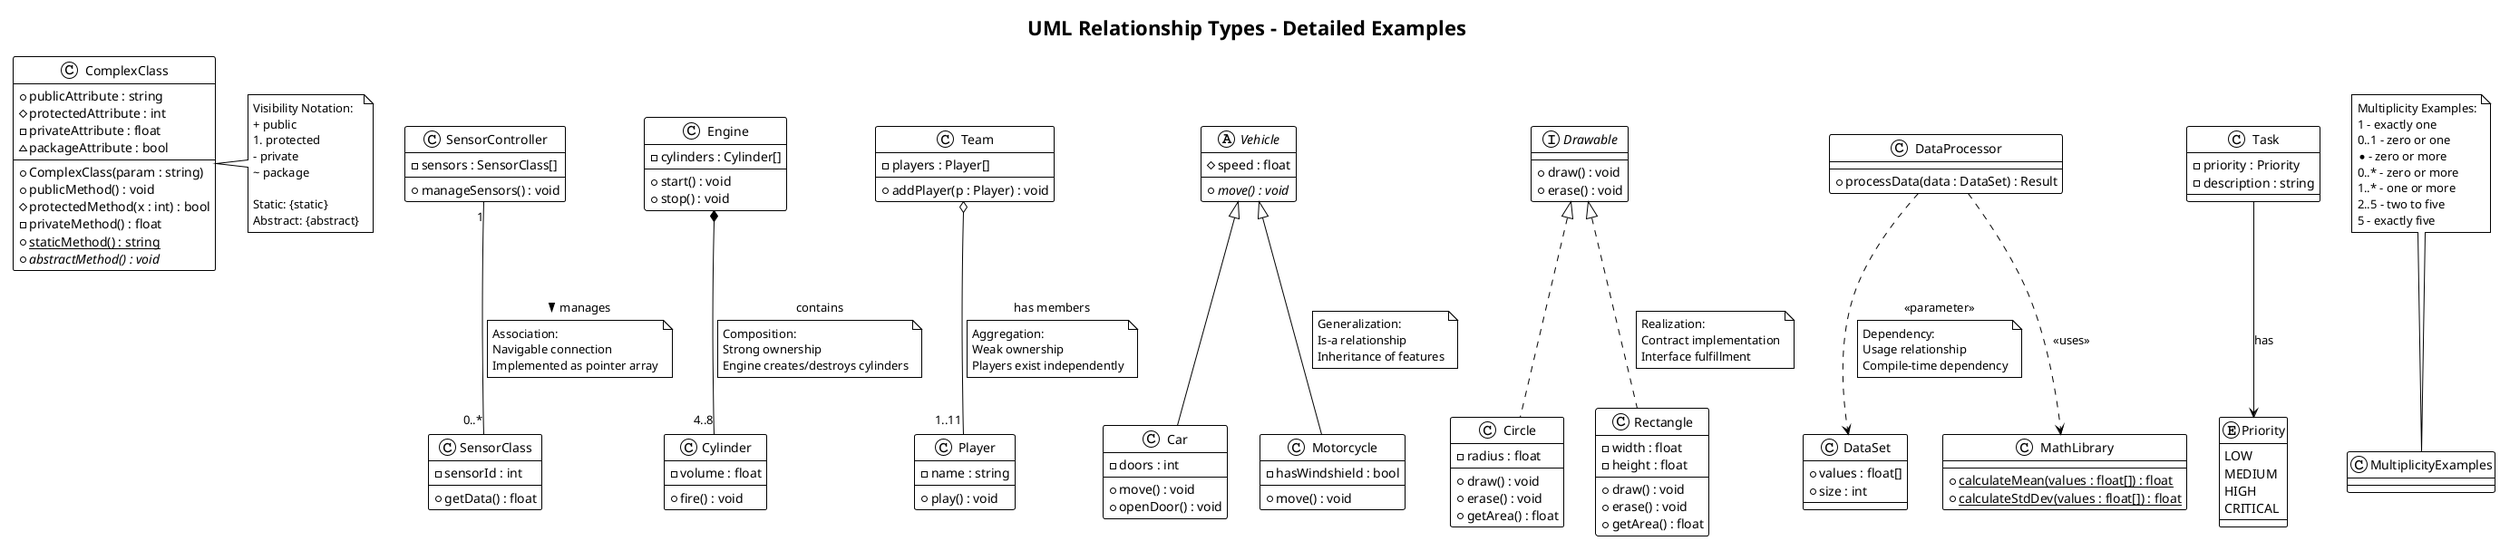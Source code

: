 @startuml RelationshipExamples
!theme plain
title UML Relationship Types - Detailed Examples

' Association Example
class SensorController {
  -sensors : SensorClass[]
  +manageSensors() : void
}

class SensorClass {
  -sensorId : int
  +getData() : float
}

' Composition Example  
class Engine {
  -cylinders : Cylinder[]
  +start() : void
  +stop() : void
}

class Cylinder {
  -volume : float
  +fire() : void
}

' Aggregation Example
class Team {
  -players : Player[]
  +addPlayer(p : Player) : void
}

class Player {
  -name : string
  +play() : void
}

' Generalization Example
abstract class Vehicle {
  #speed : float
  +{abstract} move() : void
}

class Car {
  -doors : int
  +move() : void
  +openDoor() : void
}

class Motorcycle {
  -hasWindshield : bool
  +move() : void
}

' Realization Example
interface Drawable {
  +draw() : void
  +erase() : void
}

class Circle {
  -radius : float
  +draw() : void
  +erase() : void
  +getArea() : float
}

class Rectangle {
  -width : float
  -height : float
  +draw() : void
  +erase() : void
  +getArea() : float
}

' Dependency Example
class DataProcessor {
  +processData(data : DataSet) : Result
}

class DataSet {
  +values : float[]
  +size : int
}

class MathLibrary {
  +{static} calculateMean(values : float[]) : float
  +{static} calculateStdDev(values : float[]) : float
}

' Type Example
enum Priority {
  LOW
  MEDIUM  
  HIGH
  CRITICAL
}

class Task {
  -priority : Priority
  -description : string
}

' Relationships with labels and multiplicities

' Association (1 to many)
SensorController "1" -- "0..*" SensorClass : manages >
note on link : Association:\nNavigable connection\nImplemented as pointer array

' Composition (Engine owns Cylinders)
Engine *-- "4..8" Cylinder : contains
note on link : Composition:\nStrong ownership\nEngine creates/destroys cylinders

' Aggregation (Team has Players)
Team o-- "1..11" Player : has members
note on link : Aggregation:\nWeak ownership\nPlayers exist independently

' Generalization (Inheritance)
Vehicle <|-- Car
Vehicle <|-- Motorcycle
note on link : Generalization:\nIs-a relationship\nInheritance of features

' Realization (Interface implementation)
Drawable <|.. Circle
Drawable <|.. Rectangle
note on link : Realization:\nContract implementation\nInterface fulfillment

' Dependency (Usage)
DataProcessor ..> MathLibrary : <<uses>>
DataProcessor ..> DataSet : <<parameter>>
note on link : Dependency:\nUsage relationship\nCompile-time dependency

' Simple association for enum
Task --> Priority : has

' Additional notation examples
class ComplexClass {
  ' Visibility markers
  +publicAttribute : string
  #protectedAttribute : int
  -privateAttribute : float
  ~packageAttribute : bool
  
  ' Method signatures
  +ComplexClass(param : string)
  +publicMethod() : void
  #protectedMethod(x : int) : bool
  -privateMethod() : float
  +{static} staticMethod() : string
  +{abstract} abstractMethod() : void
}

note right of ComplexClass : Visibility Notation:\n+ public\n# protected\n- private\n~ package\n\nStatic: {static}\nAbstract: {abstract}

' Multiplicity examples
class MultiplicityExamples {
}

note top of MultiplicityExamples : Multiplicity Examples:\n1 - exactly one\n0..1 - zero or one\n* - zero or more\n0..* - zero or more\n1..* - one or more\n2..5 - two to five\n5 - exactly five

@enduml
